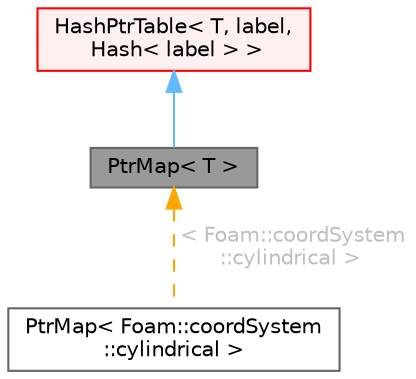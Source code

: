 digraph "PtrMap&lt; T &gt;"
{
 // LATEX_PDF_SIZE
  bgcolor="transparent";
  edge [fontname=Helvetica,fontsize=10,labelfontname=Helvetica,labelfontsize=10];
  node [fontname=Helvetica,fontsize=10,shape=box,height=0.2,width=0.4];
  Node1 [id="Node000001",label="PtrMap\< T \>",height=0.2,width=0.4,color="gray40", fillcolor="grey60", style="filled", fontcolor="black",tooltip="A HashTable of pointers to objects of type <T> with a label key."];
  Node2 -> Node1 [id="edge1_Node000001_Node000002",dir="back",color="steelblue1",style="solid",tooltip=" "];
  Node2 [id="Node000002",label="HashPtrTable\< T, label,\l Hash\< label \> \>",height=0.2,width=0.4,color="red", fillcolor="#FFF0F0", style="filled",URL="$classFoam_1_1HashPtrTable.html",tooltip=" "];
  Node1 -> Node7 [id="edge2_Node000001_Node000007",dir="back",color="orange",style="dashed",tooltip=" ",label=" \< Foam::coordSystem\l::cylindrical \>",fontcolor="grey" ];
  Node7 [id="Node000007",label="PtrMap\< Foam::coordSystem\l::cylindrical \>",height=0.2,width=0.4,color="gray40", fillcolor="white", style="filled",URL="$classFoam_1_1PtrMap.html",tooltip=" "];
}
